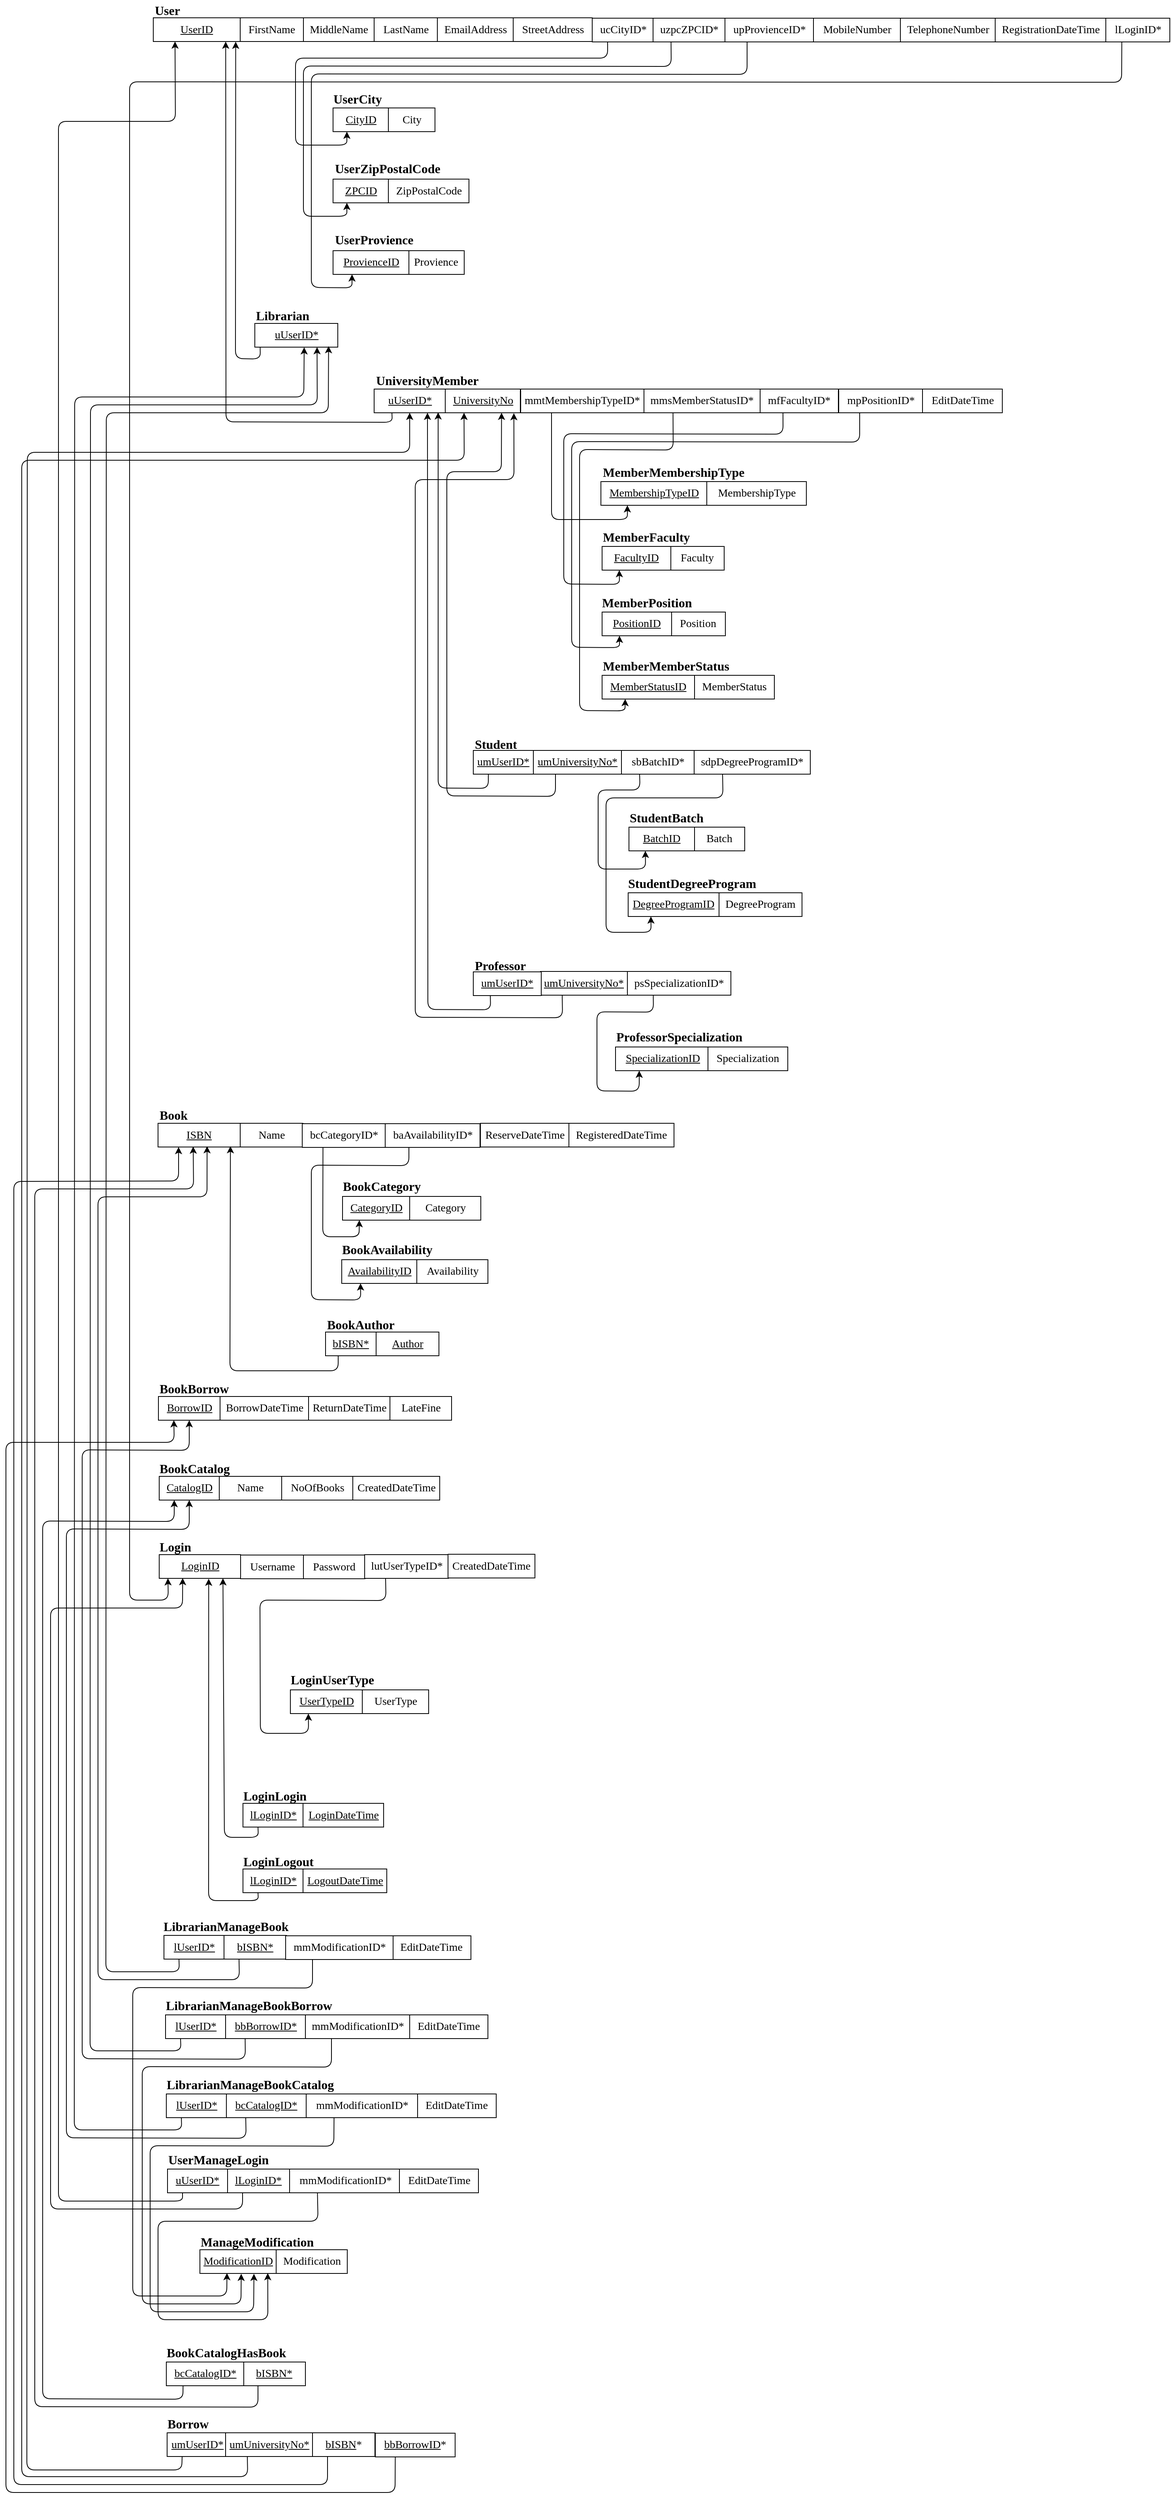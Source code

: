<mxfile version="12.2.2" type="device" pages="1"><diagram id="SJPYlTRgL_fRr1sSaaFf" name="Page-1"><mxGraphModel dx="-192" dy="808" grid="1" gridSize="10" guides="1" tooltips="1" connect="1" arrows="1" fold="1" page="1" pageScale="1" pageWidth="1600" pageHeight="3200" math="0" shadow="0"><root><mxCell id="0"/><mxCell id="1" parent="0"/><mxCell id="oCSr1ZaQNHkoXHLplKRv-1" value="City" style="rounded=0;whiteSpace=wrap;html=1;fontSize=14;fontFamily=Times New Roman;" parent="1" vertex="1"><mxGeometry x="2146.5" y="158.5" width="59" height="30" as="geometry"/></mxCell><mxCell id="oCSr1ZaQNHkoXHLplKRv-2" value="&lt;font face=&quot;Times New Roman&quot;&gt;User&lt;/font&gt;" style="text;html=1;resizable=0;points=[];autosize=1;align=left;verticalAlign=top;spacingTop=-4;fontSize=16;fontStyle=1" parent="1" vertex="1"><mxGeometry x="1849" y="22.5" width="50" height="20" as="geometry"/></mxCell><mxCell id="oCSr1ZaQNHkoXHLplKRv-3" value="FirstName" style="rounded=0;whiteSpace=wrap;html=1;fontSize=14;fontFamily=Times New Roman;" parent="1" vertex="1"><mxGeometry x="1959" y="44.5" width="80" height="30" as="geometry"/></mxCell><mxCell id="oCSr1ZaQNHkoXHLplKRv-4" value="MiddleName" style="rounded=0;whiteSpace=wrap;html=1;fontSize=14;fontFamily=Times New Roman;" parent="1" vertex="1"><mxGeometry x="2039" y="44.5" width="90" height="30" as="geometry"/></mxCell><mxCell id="oCSr1ZaQNHkoXHLplKRv-5" value="LastName" style="rounded=0;whiteSpace=wrap;html=1;fontSize=14;fontFamily=Times New Roman;" parent="1" vertex="1"><mxGeometry x="2128.5" y="44.5" width="80" height="30" as="geometry"/></mxCell><mxCell id="oCSr1ZaQNHkoXHLplKRv-6" value="EmailAddress" style="rounded=0;whiteSpace=wrap;html=1;fontSize=14;fontFamily=Times New Roman;" parent="1" vertex="1"><mxGeometry x="2208.5" y="44.5" width="96" height="30" as="geometry"/></mxCell><mxCell id="oCSr1ZaQNHkoXHLplKRv-7" value="MobileNumber" style="rounded=0;whiteSpace=wrap;html=1;fontSize=14;fontFamily=Times New Roman;" parent="1" vertex="1"><mxGeometry x="2684.5" y="45" width="110" height="30" as="geometry"/></mxCell><mxCell id="oCSr1ZaQNHkoXHLplKRv-8" value="UserID" style="rounded=0;whiteSpace=wrap;html=1;fontSize=14;fontFamily=Times New Roman;fontStyle=4" parent="1" vertex="1"><mxGeometry x="1849" y="44.5" width="110" height="30" as="geometry"/></mxCell><mxCell id="oCSr1ZaQNHkoXHLplKRv-9" value="TelephoneNumber" style="rounded=0;whiteSpace=wrap;html=1;fontSize=14;fontFamily=Times New Roman;" parent="1" vertex="1"><mxGeometry x="2794.5" y="45" width="120" height="30" as="geometry"/></mxCell><mxCell id="oCSr1ZaQNHkoXHLplKRv-10" value="StreetAddress" style="rounded=0;whiteSpace=wrap;html=1;fontSize=14;fontFamily=Times New Roman;" parent="1" vertex="1"><mxGeometry x="2304.5" y="44.5" width="100" height="30" as="geometry"/></mxCell><mxCell id="oCSr1ZaQNHkoXHLplKRv-11" value="ucCityID*" style="rounded=0;whiteSpace=wrap;html=1;fontSize=14;fontFamily=Times New Roman;" parent="1" vertex="1"><mxGeometry x="2404.5" y="45" width="78" height="30" as="geometry"/></mxCell><mxCell id="oCSr1ZaQNHkoXHLplKRv-12" value="upProvienceID*" style="rounded=0;whiteSpace=wrap;html=1;fontSize=14;fontFamily=Times New Roman;" parent="1" vertex="1"><mxGeometry x="2572.5" y="45" width="112" height="30" as="geometry"/></mxCell><mxCell id="oCSr1ZaQNHkoXHLplKRv-13" value="uzpcZPCID*" style="rounded=0;whiteSpace=wrap;html=1;fontSize=14;fontFamily=Times New Roman;" parent="1" vertex="1"><mxGeometry x="2481.5" y="45" width="91" height="30" as="geometry"/></mxCell><mxCell id="oCSr1ZaQNHkoXHLplKRv-14" value="RegistrationDateTime" style="rounded=0;whiteSpace=wrap;html=1;fontSize=14;fontFamily=Times New Roman;" parent="1" vertex="1"><mxGeometry x="2914.5" y="45" width="140" height="30" as="geometry"/></mxCell><mxCell id="oCSr1ZaQNHkoXHLplKRv-15" value="lLoginID*" style="rounded=0;whiteSpace=wrap;html=1;fontSize=14;fontFamily=Times New Roman;" parent="1" vertex="1"><mxGeometry x="3054.5" y="45" width="81" height="30" as="geometry"/></mxCell><mxCell id="oCSr1ZaQNHkoXHLplKRv-16" value="&lt;font face=&quot;Times New Roman&quot;&gt;UserCity&lt;/font&gt;" style="text;html=1;resizable=0;points=[];autosize=1;align=left;verticalAlign=top;spacingTop=-4;fontSize=16;fontStyle=1" parent="1" vertex="1"><mxGeometry x="2075" y="134.5" width="70" height="20" as="geometry"/></mxCell><mxCell id="oCSr1ZaQNHkoXHLplKRv-17" value="CityID" style="rounded=0;whiteSpace=wrap;html=1;fontSize=14;fontFamily=Times New Roman;fontStyle=4" parent="1" vertex="1"><mxGeometry x="2076.5" y="158.5" width="70" height="30" as="geometry"/></mxCell><mxCell id="oCSr1ZaQNHkoXHLplKRv-18" value="Provience" style="rounded=0;whiteSpace=wrap;html=1;fontSize=14;fontFamily=Times New Roman;" parent="1" vertex="1"><mxGeometry x="2170.5" y="339" width="72" height="30" as="geometry"/></mxCell><mxCell id="oCSr1ZaQNHkoXHLplKRv-19" value="&lt;font face=&quot;Times New Roman&quot;&gt;UserProvience&lt;/font&gt;" style="text;html=1;resizable=0;points=[];autosize=1;align=left;verticalAlign=top;spacingTop=-4;fontSize=16;fontStyle=1" parent="1" vertex="1"><mxGeometry x="2076.5" y="312.5" width="110" height="20" as="geometry"/></mxCell><mxCell id="oCSr1ZaQNHkoXHLplKRv-20" value="ProvienceID" style="rounded=0;whiteSpace=wrap;html=1;fontSize=14;fontFamily=Times New Roman;fontStyle=4" parent="1" vertex="1"><mxGeometry x="2076.5" y="339" width="96" height="30" as="geometry"/></mxCell><mxCell id="oCSr1ZaQNHkoXHLplKRv-21" value="ZipPostalCode" style="rounded=0;whiteSpace=wrap;html=1;fontSize=14;fontFamily=Times New Roman;" parent="1" vertex="1"><mxGeometry x="2146.5" y="248.5" width="102" height="30" as="geometry"/></mxCell><mxCell id="oCSr1ZaQNHkoXHLplKRv-22" value="&lt;font face=&quot;Times New Roman&quot;&gt;UserZipPostalCode&lt;/font&gt;" style="text;html=1;resizable=0;points=[];autosize=1;align=left;verticalAlign=top;spacingTop=-4;fontSize=16;fontStyle=1" parent="1" vertex="1"><mxGeometry x="2076.5" y="222.5" width="140" height="20" as="geometry"/></mxCell><mxCell id="oCSr1ZaQNHkoXHLplKRv-23" value="ZPCID" style="rounded=0;whiteSpace=wrap;html=1;fontSize=14;fontFamily=Times New Roman;fontStyle=4" parent="1" vertex="1"><mxGeometry x="2076.5" y="248.5" width="70" height="30" as="geometry"/></mxCell><mxCell id="oCSr1ZaQNHkoXHLplKRv-24" value="" style="endArrow=classic;html=1;entryX=0.25;entryY=1;entryDx=0;entryDy=0;exitX=0.25;exitY=1;exitDx=0;exitDy=0;" parent="1" source="oCSr1ZaQNHkoXHLplKRv-11" target="oCSr1ZaQNHkoXHLplKRv-17" edge="1"><mxGeometry width="50" height="50" relative="1" as="geometry"><mxPoint x="2259" y="191.5" as="sourcePoint"/><mxPoint x="2309" y="141.5" as="targetPoint"/><Array as="points"><mxPoint x="2424" y="95.5"/><mxPoint x="2029" y="95.5"/><mxPoint x="2029" y="205.5"/><mxPoint x="2094" y="205.5"/></Array></mxGeometry></mxCell><mxCell id="oCSr1ZaQNHkoXHLplKRv-25" value="" style="endArrow=classic;html=1;entryX=0.25;entryY=1;entryDx=0;entryDy=0;exitX=0.25;exitY=1;exitDx=0;exitDy=0;" parent="1" source="oCSr1ZaQNHkoXHLplKRv-13" target="oCSr1ZaQNHkoXHLplKRv-23" edge="1"><mxGeometry width="50" height="50" relative="1" as="geometry"><mxPoint x="1889" y="221.5" as="sourcePoint"/><mxPoint x="1939" y="171.5" as="targetPoint"/><Array as="points"><mxPoint x="2504.5" y="106"/><mxPoint x="2039" y="105.5"/><mxPoint x="2039" y="295.5"/><mxPoint x="2094" y="295.5"/></Array></mxGeometry></mxCell><mxCell id="oCSr1ZaQNHkoXHLplKRv-26" value="" style="endArrow=classic;html=1;entryX=0.25;entryY=1;entryDx=0;entryDy=0;exitX=0.25;exitY=1;exitDx=0;exitDy=0;" parent="1" source="oCSr1ZaQNHkoXHLplKRv-12" target="oCSr1ZaQNHkoXHLplKRv-20" edge="1"><mxGeometry width="50" height="50" relative="1" as="geometry"><mxPoint x="1819" y="291.5" as="sourcePoint"/><mxPoint x="1869" y="241.5" as="targetPoint"/><Array as="points"><mxPoint x="2600.5" y="116"/><mxPoint x="2049" y="115.5"/><mxPoint x="2049" y="385.5"/><mxPoint x="2100.5" y="386"/></Array></mxGeometry></mxCell><mxCell id="oCSr1ZaQNHkoXHLplKRv-27" value="&lt;font face=&quot;Times New Roman&quot;&gt;UniversityMember&lt;/font&gt;" style="text;html=1;resizable=0;points=[];autosize=1;align=left;verticalAlign=top;spacingTop=-4;fontSize=16;fontStyle=1" parent="1" vertex="1"><mxGeometry x="2128.5" y="491" width="140" height="20" as="geometry"/></mxCell><mxCell id="oCSr1ZaQNHkoXHLplKRv-28" value="UniversityNo" style="rounded=0;whiteSpace=wrap;html=1;fontSize=14;fontFamily=Times New Roman;fontStyle=4" parent="1" vertex="1"><mxGeometry x="2218.5" y="514" width="95" height="30" as="geometry"/></mxCell><mxCell id="oCSr1ZaQNHkoXHLplKRv-29" value="mfFacultyID*" style="rounded=0;whiteSpace=wrap;html=1;fontSize=14;fontFamily=Times New Roman;" parent="1" vertex="1"><mxGeometry x="2617" y="514" width="99" height="30" as="geometry"/></mxCell><mxCell id="oCSr1ZaQNHkoXHLplKRv-30" value="mmtMembershipTypeID*" style="rounded=0;whiteSpace=wrap;html=1;fontSize=14;fontFamily=Times New Roman;" parent="1" vertex="1"><mxGeometry x="2314" y="514" width="156" height="30" as="geometry"/></mxCell><mxCell id="oCSr1ZaQNHkoXHLplKRv-31" value="mpPositionID*" style="rounded=0;whiteSpace=wrap;html=1;fontSize=14;fontFamily=Times New Roman;" parent="1" vertex="1"><mxGeometry x="2716.5" y="514" width="106" height="30" as="geometry"/></mxCell><mxCell id="oCSr1ZaQNHkoXHLplKRv-32" value="mmsMemberStatusID*" style="rounded=0;whiteSpace=wrap;html=1;fontSize=14;fontFamily=Times New Roman;" parent="1" vertex="1"><mxGeometry x="2470" y="514" width="147" height="30" as="geometry"/></mxCell><mxCell id="oCSr1ZaQNHkoXHLplKRv-33" value="EditDateTime" style="rounded=0;whiteSpace=wrap;html=1;fontSize=14;fontFamily=Times New Roman;" parent="1" vertex="1"><mxGeometry x="2822.5" y="514" width="101" height="30" as="geometry"/></mxCell><mxCell id="oCSr1ZaQNHkoXHLplKRv-34" value="uUserID*" style="rounded=0;whiteSpace=wrap;html=1;fontSize=14;fontFamily=Times New Roman;fontStyle=4" parent="1" vertex="1"><mxGeometry x="2128.5" y="514" width="90" height="30" as="geometry"/></mxCell><mxCell id="oCSr1ZaQNHkoXHLplKRv-35" value="Faculty" style="rounded=0;whiteSpace=wrap;html=1;fontSize=14;fontFamily=Times New Roman;" parent="1" vertex="1"><mxGeometry x="2502.5" y="713" width="69" height="30" as="geometry"/></mxCell><mxCell id="oCSr1ZaQNHkoXHLplKRv-36" value="Position" style="rounded=0;whiteSpace=wrap;html=1;fontSize=14;fontFamily=Times New Roman;" parent="1" vertex="1"><mxGeometry x="2504" y="796" width="69" height="30" as="geometry"/></mxCell><mxCell id="oCSr1ZaQNHkoXHLplKRv-37" value="MemberStatus" style="rounded=0;whiteSpace=wrap;html=1;fontSize=14;fontFamily=Times New Roman;" parent="1" vertex="1"><mxGeometry x="2534" y="876" width="101" height="30" as="geometry"/></mxCell><mxCell id="oCSr1ZaQNHkoXHLplKRv-38" value="&lt;font face=&quot;Times New Roman&quot;&gt;MemberMembershipType&lt;/font&gt;" style="text;html=1;resizable=0;points=[];autosize=1;align=left;verticalAlign=top;spacingTop=-4;fontSize=16;fontStyle=1" parent="1" vertex="1"><mxGeometry x="2415.5" y="606.5" width="180" height="20" as="geometry"/></mxCell><mxCell id="oCSr1ZaQNHkoXHLplKRv-39" value="MembershipTypeID" style="rounded=0;whiteSpace=wrap;html=1;fontSize=14;fontFamily=Times New Roman;fontStyle=4" parent="1" vertex="1"><mxGeometry x="2415.5" y="631" width="134" height="30" as="geometry"/></mxCell><mxCell id="oCSr1ZaQNHkoXHLplKRv-40" value="MembershipType" style="rounded=0;whiteSpace=wrap;html=1;fontSize=14;fontFamily=Times New Roman;" parent="1" vertex="1"><mxGeometry x="2549.5" y="631" width="126" height="30" as="geometry"/></mxCell><mxCell id="oCSr1ZaQNHkoXHLplKRv-41" value="&lt;font face=&quot;Times New Roman&quot;&gt;MemberFaculty&lt;/font&gt;" style="text;html=1;resizable=0;points=[];autosize=1;align=left;verticalAlign=top;spacingTop=-4;fontSize=16;fontStyle=1" parent="1" vertex="1"><mxGeometry x="2415.5" y="688.5" width="120" height="20" as="geometry"/></mxCell><mxCell id="oCSr1ZaQNHkoXHLplKRv-42" value="FacultyID" style="rounded=0;whiteSpace=wrap;html=1;fontSize=14;fontFamily=Times New Roman;fontStyle=4" parent="1" vertex="1"><mxGeometry x="2417" y="713" width="87" height="30" as="geometry"/></mxCell><mxCell id="oCSr1ZaQNHkoXHLplKRv-43" value="&lt;font face=&quot;Times New Roman&quot;&gt;MemberPosition&lt;/font&gt;" style="text;html=1;resizable=0;points=[];autosize=1;align=left;verticalAlign=top;spacingTop=-4;fontSize=16;fontStyle=1" parent="1" vertex="1"><mxGeometry x="2415" y="771.5" width="120" height="20" as="geometry"/></mxCell><mxCell id="oCSr1ZaQNHkoXHLplKRv-44" value="PositionID" style="rounded=0;whiteSpace=wrap;html=1;fontSize=14;fontFamily=Times New Roman;fontStyle=4" parent="1" vertex="1"><mxGeometry x="2417" y="796" width="88" height="30" as="geometry"/></mxCell><mxCell id="oCSr1ZaQNHkoXHLplKRv-45" value="&lt;font face=&quot;Times New Roman&quot;&gt;MemberMemberStatus&lt;/font&gt;" style="text;html=1;resizable=0;points=[];autosize=1;align=left;verticalAlign=top;spacingTop=-4;fontSize=16;fontStyle=1" parent="1" vertex="1"><mxGeometry x="2415.5" y="851.5" width="160" height="20" as="geometry"/></mxCell><mxCell id="oCSr1ZaQNHkoXHLplKRv-46" value="MemberStatusID" style="rounded=0;whiteSpace=wrap;html=1;fontSize=14;fontFamily=Times New Roman;fontStyle=4" parent="1" vertex="1"><mxGeometry x="2417" y="876" width="117" height="30" as="geometry"/></mxCell><mxCell id="oCSr1ZaQNHkoXHLplKRv-47" value="" style="endArrow=classic;html=1;entryX=0.25;entryY=1;entryDx=0;entryDy=0;exitX=0.25;exitY=1;exitDx=0;exitDy=0;" parent="1" source="oCSr1ZaQNHkoXHLplKRv-30" target="oCSr1ZaQNHkoXHLplKRv-39" edge="1"><mxGeometry width="50" height="50" relative="1" as="geometry"><mxPoint x="2138.5" y="660" as="sourcePoint"/><mxPoint x="2188.5" y="610" as="targetPoint"/><Array as="points"><mxPoint x="2353" y="679"/><mxPoint x="2449" y="679"/></Array></mxGeometry></mxCell><mxCell id="oCSr1ZaQNHkoXHLplKRv-48" value="" style="endArrow=classic;html=1;entryX=0.25;entryY=1;entryDx=0;entryDy=0;exitX=0.292;exitY=0.991;exitDx=0;exitDy=0;exitPerimeter=0;" parent="1" source="oCSr1ZaQNHkoXHLplKRv-29" target="oCSr1ZaQNHkoXHLplKRv-42" edge="1"><mxGeometry width="50" height="50" relative="1" as="geometry"><mxPoint x="2058.5" y="680" as="sourcePoint"/><mxPoint x="2108.5" y="630" as="targetPoint"/><Array as="points"><mxPoint x="2646" y="571"/><mxPoint x="2368.5" y="570.5"/><mxPoint x="2368.5" y="760.5"/><mxPoint x="2439" y="761"/></Array></mxGeometry></mxCell><mxCell id="oCSr1ZaQNHkoXHLplKRv-49" value="" style="endArrow=classic;html=1;entryX=0.25;entryY=1;entryDx=0;entryDy=0;exitX=0.25;exitY=1;exitDx=0;exitDy=0;" parent="1" source="oCSr1ZaQNHkoXHLplKRv-32" target="oCSr1ZaQNHkoXHLplKRv-46" edge="1"><mxGeometry width="50" height="50" relative="1" as="geometry"><mxPoint x="2068.5" y="890" as="sourcePoint"/><mxPoint x="2118.5" y="840" as="targetPoint"/><Array as="points"><mxPoint x="2507" y="591"/><mxPoint x="2388.5" y="590.5"/><mxPoint x="2388.5" y="920.5"/><mxPoint x="2446" y="921"/></Array></mxGeometry></mxCell><mxCell id="oCSr1ZaQNHkoXHLplKRv-50" value="" style="endArrow=classic;html=1;entryX=0.25;entryY=1;entryDx=0;entryDy=0;exitX=0.25;exitY=1;exitDx=0;exitDy=0;" parent="1" source="oCSr1ZaQNHkoXHLplKRv-31" target="oCSr1ZaQNHkoXHLplKRv-44" edge="1"><mxGeometry width="50" height="50" relative="1" as="geometry"><mxPoint x="2128.5" y="850" as="sourcePoint"/><mxPoint x="2178.5" y="800" as="targetPoint"/><Array as="points"><mxPoint x="2743" y="581"/><mxPoint x="2378.5" y="580.5"/><mxPoint x="2378.5" y="840.5"/><mxPoint x="2439" y="841"/></Array></mxGeometry></mxCell><mxCell id="oCSr1ZaQNHkoXHLplKRv-51" value="&lt;font face=&quot;Times New Roman&quot;&gt;Student&lt;/font&gt;" style="text;html=1;resizable=0;points=[];autosize=1;align=left;verticalAlign=top;spacingTop=-4;fontSize=16;fontStyle=1" parent="1" vertex="1"><mxGeometry x="2254" y="950.5" width="60" height="20" as="geometry"/></mxCell><mxCell id="oCSr1ZaQNHkoXHLplKRv-52" value="umUniversityNo*" style="rounded=0;whiteSpace=wrap;html=1;fontSize=14;fontFamily=Times New Roman;fontStyle=4" parent="1" vertex="1"><mxGeometry x="2330" y="971" width="112" height="30" as="geometry"/></mxCell><mxCell id="oCSr1ZaQNHkoXHLplKRv-53" value="sdpDegreeProgramID*" style="rounded=0;whiteSpace=wrap;html=1;fontSize=14;fontFamily=Times New Roman;" parent="1" vertex="1"><mxGeometry x="2532.5" y="971" width="148" height="30" as="geometry"/></mxCell><mxCell id="oCSr1ZaQNHkoXHLplKRv-54" value="sbBatchID*" style="rounded=0;whiteSpace=wrap;html=1;fontSize=14;fontFamily=Times New Roman;" parent="1" vertex="1"><mxGeometry x="2441.5" y="971" width="92" height="30" as="geometry"/></mxCell><mxCell id="oCSr1ZaQNHkoXHLplKRv-55" value="umUserID*" style="rounded=0;whiteSpace=wrap;html=1;fontSize=14;fontFamily=Times New Roman;fontStyle=4" parent="1" vertex="1"><mxGeometry x="2254" y="971" width="76" height="30" as="geometry"/></mxCell><mxCell id="oCSr1ZaQNHkoXHLplKRv-56" value="&lt;font face=&quot;Times New Roman&quot;&gt;Professor&lt;/font&gt;" style="text;html=1;resizable=0;points=[];autosize=1;align=left;verticalAlign=top;spacingTop=-4;fontSize=16;fontStyle=1" parent="1" vertex="1"><mxGeometry x="2254" y="1230.5" width="80" height="20" as="geometry"/></mxCell><mxCell id="oCSr1ZaQNHkoXHLplKRv-57" value="umUniversityNo*" style="rounded=0;whiteSpace=wrap;html=1;fontSize=14;fontFamily=Times New Roman;fontStyle=4" parent="1" vertex="1"><mxGeometry x="2339" y="1250.5" width="110" height="30" as="geometry"/></mxCell><mxCell id="oCSr1ZaQNHkoXHLplKRv-58" value="psSpecializationID*" style="rounded=0;whiteSpace=wrap;html=1;fontSize=14;fontFamily=Times New Roman;" parent="1" vertex="1"><mxGeometry x="2449" y="1250.5" width="131" height="30" as="geometry"/></mxCell><mxCell id="oCSr1ZaQNHkoXHLplKRv-59" value="umUserID*" style="rounded=0;whiteSpace=wrap;html=1;fontSize=14;fontFamily=Times New Roman;fontStyle=4" parent="1" vertex="1"><mxGeometry x="2254" y="1251" width="86" height="30" as="geometry"/></mxCell><mxCell id="oCSr1ZaQNHkoXHLplKRv-60" value="Batch" style="rounded=0;whiteSpace=wrap;html=1;fontSize=14;fontFamily=Times New Roman;" parent="1" vertex="1"><mxGeometry x="2532.5" y="1068" width="65" height="30" as="geometry"/></mxCell><mxCell id="oCSr1ZaQNHkoXHLplKRv-61" value="&lt;font face=&quot;Times New Roman&quot;&gt;StudentBatch&lt;/font&gt;" style="text;html=1;resizable=0;points=[];autosize=1;align=left;verticalAlign=top;spacingTop=-4;fontSize=16;fontStyle=1" parent="1" vertex="1"><mxGeometry x="2449.5" y="1043.5" width="100" height="20" as="geometry"/></mxCell><mxCell id="oCSr1ZaQNHkoXHLplKRv-62" value="BatchID" style="rounded=0;whiteSpace=wrap;html=1;fontSize=14;fontFamily=Times New Roman;fontStyle=4" parent="1" vertex="1"><mxGeometry x="2451" y="1068" width="83" height="30" as="geometry"/></mxCell><mxCell id="oCSr1ZaQNHkoXHLplKRv-63" value="DegreeProgram" style="rounded=0;whiteSpace=wrap;html=1;fontSize=14;fontFamily=Times New Roman;" parent="1" vertex="1"><mxGeometry x="2565" y="1151" width="105" height="30" as="geometry"/></mxCell><mxCell id="oCSr1ZaQNHkoXHLplKRv-64" value="&lt;font face=&quot;Times New Roman&quot;&gt;StudentDegreeProgram&lt;/font&gt;" style="text;html=1;resizable=0;points=[];autosize=1;align=left;verticalAlign=top;spacingTop=-4;fontSize=16;fontStyle=1" parent="1" vertex="1"><mxGeometry x="2448" y="1126.5" width="170" height="20" as="geometry"/></mxCell><mxCell id="oCSr1ZaQNHkoXHLplKRv-65" value="DegreeProgramID" style="rounded=0;whiteSpace=wrap;html=1;fontSize=14;fontFamily=Times New Roman;fontStyle=4" parent="1" vertex="1"><mxGeometry x="2450" y="1151" width="115" height="30" as="geometry"/></mxCell><mxCell id="oCSr1ZaQNHkoXHLplKRv-66" value="" style="endArrow=classic;html=1;entryX=0.25;entryY=1;entryDx=0;entryDy=0;exitX=0.25;exitY=1;exitDx=0;exitDy=0;" parent="1" source="oCSr1ZaQNHkoXHLplKRv-54" target="oCSr1ZaQNHkoXHLplKRv-62" edge="1"><mxGeometry width="50" height="50" relative="1" as="geometry"><mxPoint x="2078.5" y="1061" as="sourcePoint"/><mxPoint x="2128.5" y="1011" as="targetPoint"/><Array as="points"><mxPoint x="2465" y="1021"/><mxPoint x="2412" y="1021"/><mxPoint x="2412" y="1121"/><mxPoint x="2472" y="1121"/></Array></mxGeometry></mxCell><mxCell id="oCSr1ZaQNHkoXHLplKRv-67" value="" style="endArrow=classic;html=1;entryX=0.25;entryY=1;entryDx=0;entryDy=0;exitX=0.25;exitY=1;exitDx=0;exitDy=0;" parent="1" source="oCSr1ZaQNHkoXHLplKRv-53" target="oCSr1ZaQNHkoXHLplKRv-65" edge="1"><mxGeometry width="50" height="50" relative="1" as="geometry"><mxPoint x="2128.5" y="1191" as="sourcePoint"/><mxPoint x="2178.5" y="1141" as="targetPoint"/><Array as="points"><mxPoint x="2570" y="1031"/><mxPoint x="2422" y="1031"/><mxPoint x="2422" y="1201"/><mxPoint x="2479" y="1201"/></Array></mxGeometry></mxCell><mxCell id="oCSr1ZaQNHkoXHLplKRv-68" value="&lt;font face=&quot;Times New Roman&quot;&gt;ProfessorSpecialization&lt;/font&gt;" style="text;html=1;resizable=0;points=[];autosize=1;align=left;verticalAlign=top;spacingTop=-4;fontSize=16;fontStyle=1" parent="1" vertex="1"><mxGeometry x="2432.5" y="1320.5" width="170" height="20" as="geometry"/></mxCell><mxCell id="oCSr1ZaQNHkoXHLplKRv-69" value="SpecializationID" style="rounded=0;whiteSpace=wrap;html=1;fontSize=14;fontFamily=Times New Roman;fontStyle=4" parent="1" vertex="1"><mxGeometry x="2434" y="1346" width="120" height="30" as="geometry"/></mxCell><mxCell id="oCSr1ZaQNHkoXHLplKRv-70" value="Specialization" style="rounded=0;whiteSpace=wrap;html=1;fontSize=14;fontFamily=Times New Roman;" parent="1" vertex="1"><mxGeometry x="2551" y="1346" width="101" height="30" as="geometry"/></mxCell><mxCell id="oCSr1ZaQNHkoXHLplKRv-71" value="" style="endArrow=classic;html=1;entryX=0.25;entryY=1;entryDx=0;entryDy=0;exitX=0.25;exitY=1;exitDx=0;exitDy=0;" parent="1" source="oCSr1ZaQNHkoXHLplKRv-58" target="oCSr1ZaQNHkoXHLplKRv-69" edge="1"><mxGeometry width="50" height="50" relative="1" as="geometry"><mxPoint x="2118.5" y="1441" as="sourcePoint"/><mxPoint x="2168.5" y="1391" as="targetPoint"/><Array as="points"><mxPoint x="2482" y="1302"/><mxPoint x="2410.5" y="1301.5"/><mxPoint x="2410.5" y="1401.5"/><mxPoint x="2464" y="1402"/></Array></mxGeometry></mxCell><mxCell id="oCSr1ZaQNHkoXHLplKRv-79" value="UserType" style="rounded=0;whiteSpace=wrap;html=1;fontSize=14;fontFamily=Times New Roman;" parent="1" vertex="1"><mxGeometry x="2113.5" y="2159" width="84" height="30" as="geometry"/></mxCell><mxCell id="oCSr1ZaQNHkoXHLplKRv-80" value="&lt;font face=&quot;Times New Roman&quot;&gt;LoginUserType&lt;/font&gt;" style="text;html=1;resizable=0;points=[];autosize=1;align=left;verticalAlign=top;spacingTop=-4;fontSize=16;fontStyle=1" parent="1" vertex="1"><mxGeometry x="2020.5" y="2134" width="120" height="20" as="geometry"/></mxCell><mxCell id="oCSr1ZaQNHkoXHLplKRv-81" value="UserTypeID" style="rounded=0;whiteSpace=wrap;html=1;fontSize=14;fontFamily=Times New Roman;fontStyle=4" parent="1" vertex="1"><mxGeometry x="2022.5" y="2159" width="91" height="30" as="geometry"/></mxCell><mxCell id="oCSr1ZaQNHkoXHLplKRv-82" value="" style="endArrow=classic;html=1;entryX=0.25;entryY=1;entryDx=0;entryDy=0;exitX=0.25;exitY=1;exitDx=0;exitDy=0;" parent="1" source="oCSr1ZaQNHkoXHLplKRv-132" target="oCSr1ZaQNHkoXHLplKRv-81" edge="1"><mxGeometry width="50" height="50" relative="1" as="geometry"><mxPoint x="2105.75" y="2201" as="sourcePoint"/><mxPoint x="1779" y="2239" as="targetPoint"/><Array as="points"><mxPoint x="2143.5" y="2046"/><mxPoint x="1984" y="2045.5"/><mxPoint x="1984.5" y="2214"/><mxPoint x="2045.5" y="2214"/></Array></mxGeometry></mxCell><mxCell id="oCSr1ZaQNHkoXHLplKRv-83" value="&lt;font face=&quot;Times New Roman&quot;&gt;LibrarianManageBook&lt;/font&gt;" style="text;html=1;resizable=0;points=[];autosize=1;align=left;verticalAlign=top;spacingTop=-4;fontSize=16;fontStyle=1" parent="1" vertex="1"><mxGeometry x="1860" y="2445.5" width="160" height="20" as="geometry"/></mxCell><mxCell id="oCSr1ZaQNHkoXHLplKRv-84" value="&lt;u&gt;bISBN*&lt;/u&gt;" style="rounded=0;whiteSpace=wrap;html=1;fontSize=14;fontFamily=Times New Roman;" parent="1" vertex="1"><mxGeometry x="1937.5" y="2469.5" width="80" height="30" as="geometry"/></mxCell><mxCell id="oCSr1ZaQNHkoXHLplKRv-85" value="lUserID*" style="rounded=0;whiteSpace=wrap;html=1;fontSize=14;fontFamily=Times New Roman;fontStyle=4" parent="1" vertex="1"><mxGeometry x="1862.5" y="2469.5" width="76" height="30" as="geometry"/></mxCell><mxCell id="oCSr1ZaQNHkoXHLplKRv-86" value="EditDateTime" style="rounded=0;whiteSpace=wrap;html=1;fontSize=14;fontFamily=Times New Roman;" parent="1" vertex="1"><mxGeometry x="2151" y="2470" width="100" height="30" as="geometry"/></mxCell><mxCell id="oCSr1ZaQNHkoXHLplKRv-87" value="&lt;font face=&quot;Times New Roman&quot;&gt;LibrarianManageBookBorrow&lt;/font&gt;" style="text;html=1;resizable=0;points=[];autosize=1;align=left;verticalAlign=top;spacingTop=-4;fontSize=16;fontStyle=1" parent="1" vertex="1"><mxGeometry x="1863" y="2546" width="210" height="20" as="geometry"/></mxCell><mxCell id="oCSr1ZaQNHkoXHLplKRv-88" value="&lt;u&gt;bbBorrowID*&lt;/u&gt;" style="rounded=0;whiteSpace=wrap;html=1;fontSize=14;fontFamily=Times New Roman;" parent="1" vertex="1"><mxGeometry x="1939.5" y="2570" width="103" height="30" as="geometry"/></mxCell><mxCell id="oCSr1ZaQNHkoXHLplKRv-89" value="lUserID*" style="rounded=0;whiteSpace=wrap;html=1;fontSize=14;fontFamily=Times New Roman;fontStyle=4" parent="1" vertex="1"><mxGeometry x="1864.5" y="2570" width="76" height="30" as="geometry"/></mxCell><mxCell id="oCSr1ZaQNHkoXHLplKRv-90" value="EditDateTime" style="rounded=0;whiteSpace=wrap;html=1;fontSize=14;fontFamily=Times New Roman;" parent="1" vertex="1"><mxGeometry x="2172.5" y="2570" width="100" height="30" as="geometry"/></mxCell><mxCell id="oCSr1ZaQNHkoXHLplKRv-91" value="&lt;font face=&quot;Times New Roman&quot;&gt;LibrarianManageBookCatalog&lt;/font&gt;" style="text;html=1;resizable=0;points=[];autosize=1;align=left;verticalAlign=top;spacingTop=-4;fontSize=16;fontStyle=1" parent="1" vertex="1"><mxGeometry x="1864" y="2646" width="210" height="20" as="geometry"/></mxCell><mxCell id="oCSr1ZaQNHkoXHLplKRv-92" value="&lt;u&gt;bcCatalogID*&lt;/u&gt;" style="rounded=0;whiteSpace=wrap;html=1;fontSize=14;fontFamily=Times New Roman;" parent="1" vertex="1"><mxGeometry x="1940.5" y="2670" width="102" height="30" as="geometry"/></mxCell><mxCell id="oCSr1ZaQNHkoXHLplKRv-93" value="lUserID*" style="rounded=0;whiteSpace=wrap;html=1;fontSize=14;fontFamily=Times New Roman;fontStyle=4" parent="1" vertex="1"><mxGeometry x="1865.5" y="2670" width="76" height="30" as="geometry"/></mxCell><mxCell id="oCSr1ZaQNHkoXHLplKRv-94" value="EditDateTime" style="rounded=0;whiteSpace=wrap;html=1;fontSize=14;fontFamily=Times New Roman;" parent="1" vertex="1"><mxGeometry x="2183" y="2670" width="100" height="30" as="geometry"/></mxCell><mxCell id="oCSr1ZaQNHkoXHLplKRv-95" value="&lt;font face=&quot;Times New Roman&quot;&gt;UserManageLogin&lt;/font&gt;" style="text;html=1;resizable=0;points=[];autosize=1;align=left;verticalAlign=top;spacingTop=-4;fontSize=16;fontStyle=1" parent="1" vertex="1"><mxGeometry x="1865.5" y="2741" width="140" height="20" as="geometry"/></mxCell><mxCell id="oCSr1ZaQNHkoXHLplKRv-96" value="&lt;u&gt;lLoginID*&lt;/u&gt;" style="rounded=0;whiteSpace=wrap;html=1;fontSize=14;fontFamily=Times New Roman;" parent="1" vertex="1"><mxGeometry x="1942" y="2765" width="80" height="30" as="geometry"/></mxCell><mxCell id="oCSr1ZaQNHkoXHLplKRv-97" value="uUserID*" style="rounded=0;whiteSpace=wrap;html=1;fontSize=14;fontFamily=Times New Roman;fontStyle=4" parent="1" vertex="1"><mxGeometry x="1867" y="2765" width="76" height="30" as="geometry"/></mxCell><mxCell id="oCSr1ZaQNHkoXHLplKRv-98" value="mmModificationID*" style="rounded=0;whiteSpace=wrap;html=1;fontSize=14;fontFamily=Times New Roman;" parent="1" vertex="1"><mxGeometry x="2021.5" y="2765" width="141" height="30" as="geometry"/></mxCell><mxCell id="oCSr1ZaQNHkoXHLplKRv-99" value="EditDateTime" style="rounded=0;whiteSpace=wrap;html=1;fontSize=14;fontFamily=Times New Roman;" parent="1" vertex="1"><mxGeometry x="2160.5" y="2765" width="100" height="30" as="geometry"/></mxCell><mxCell id="oCSr1ZaQNHkoXHLplKRv-100" value="&lt;font face=&quot;Times New Roman&quot;&gt;ManageModification&lt;/font&gt;" style="text;html=1;resizable=0;points=[];autosize=1;align=left;verticalAlign=top;spacingTop=-4;fontSize=16;fontStyle=1" parent="1" vertex="1"><mxGeometry x="1906.5" y="2845" width="150" height="20" as="geometry"/></mxCell><mxCell id="oCSr1ZaQNHkoXHLplKRv-101" value="ModificationID" style="rounded=0;whiteSpace=wrap;html=1;fontSize=14;fontFamily=Times New Roman;fontStyle=4" parent="1" vertex="1"><mxGeometry x="1908" y="2867" width="97" height="30" as="geometry"/></mxCell><mxCell id="oCSr1ZaQNHkoXHLplKRv-102" value="Modification" style="rounded=0;whiteSpace=wrap;html=1;fontSize=14;fontFamily=Times New Roman;" parent="1" vertex="1"><mxGeometry x="2004.5" y="2867" width="90" height="30" as="geometry"/></mxCell><mxCell id="oCSr1ZaQNHkoXHLplKRv-103" value="mmModificationID*" style="rounded=0;whiteSpace=wrap;html=1;fontSize=14;fontFamily=Times New Roman;" parent="1" vertex="1"><mxGeometry x="2042.5" y="2670" width="141" height="30" as="geometry"/></mxCell><mxCell id="oCSr1ZaQNHkoXHLplKRv-104" value="mmModificationID*" style="rounded=0;whiteSpace=wrap;html=1;fontSize=14;fontFamily=Times New Roman;" parent="1" vertex="1"><mxGeometry x="2041.5" y="2570" width="132" height="30" as="geometry"/></mxCell><mxCell id="oCSr1ZaQNHkoXHLplKRv-105" value="mmModificationID*" style="rounded=0;whiteSpace=wrap;html=1;fontSize=14;fontFamily=Times New Roman;" parent="1" vertex="1"><mxGeometry x="2016.5" y="2470" width="136" height="30" as="geometry"/></mxCell><mxCell id="oCSr1ZaQNHkoXHLplKRv-106" value="" style="endArrow=classic;html=1;exitX=0.25;exitY=1;exitDx=0;exitDy=0;entryX=0.885;entryY=0.987;entryDx=0;entryDy=0;entryPerimeter=0;" parent="1" source="oCSr1ZaQNHkoXHLplKRv-98" target="oCSr1ZaQNHkoXHLplKRv-101" edge="1"><mxGeometry width="50" height="50" relative="1" as="geometry"><mxPoint x="1755" y="2895" as="sourcePoint"/><mxPoint x="1992" y="2905" as="targetPoint"/><Array as="points"><mxPoint x="2057.5" y="2831"/><mxPoint x="1855" y="2831"/><mxPoint x="1855" y="2955.5"/><mxPoint x="1994" y="2955.5"/></Array></mxGeometry></mxCell><mxCell id="oCSr1ZaQNHkoXHLplKRv-107" value="" style="endArrow=classic;html=1;exitX=0.25;exitY=1;exitDx=0;exitDy=0;entryX=0.705;entryY=1.015;entryDx=0;entryDy=0;entryPerimeter=0;" parent="1" source="oCSr1ZaQNHkoXHLplKRv-103" target="oCSr1ZaQNHkoXHLplKRv-101" edge="1"><mxGeometry width="50" height="50" relative="1" as="geometry"><mxPoint x="1785" y="2915" as="sourcePoint"/><mxPoint x="1965" y="2898" as="targetPoint"/><Array as="points"><mxPoint x="2077.5" y="2736"/><mxPoint x="1845" y="2735.5"/><mxPoint x="1845" y="2945.5"/><mxPoint x="1976" y="2945.5"/></Array></mxGeometry></mxCell><mxCell id="oCSr1ZaQNHkoXHLplKRv-108" value="" style="endArrow=classic;html=1;entryX=0.539;entryY=1.015;entryDx=0;entryDy=0;exitX=0.25;exitY=1;exitDx=0;exitDy=0;entryPerimeter=0;" parent="1" source="oCSr1ZaQNHkoXHLplKRv-104" target="oCSr1ZaQNHkoXHLplKRv-101" edge="1"><mxGeometry width="50" height="50" relative="1" as="geometry"><mxPoint x="1795" y="2915" as="sourcePoint"/><mxPoint x="1845" y="2865" as="targetPoint"/><Array as="points"><mxPoint x="2074.5" y="2636"/><mxPoint x="1835" y="2635.5"/><mxPoint x="1835" y="2935.5"/><mxPoint x="1960" y="2935.5"/></Array></mxGeometry></mxCell><mxCell id="oCSr1ZaQNHkoXHLplKRv-109" value="" style="endArrow=classic;html=1;entryX=0.353;entryY=0.987;entryDx=0;entryDy=0;entryPerimeter=0;exitX=0.25;exitY=1;exitDx=0;exitDy=0;" parent="1" source="oCSr1ZaQNHkoXHLplKRv-105" target="oCSr1ZaQNHkoXHLplKRv-101" edge="1"><mxGeometry width="50" height="50" relative="1" as="geometry"><mxPoint x="2079.296" y="2519.5" as="sourcePoint"/><mxPoint x="1783" y="2859.5" as="targetPoint"/><Array as="points"><mxPoint x="2050.5" y="2536"/><mxPoint x="1823" y="2535.5"/><mxPoint x="1823" y="2925.5"/><mxPoint x="1942" y="2925.5"/></Array></mxGeometry></mxCell><mxCell id="oCSr1ZaQNHkoXHLplKRv-110" value="&lt;font face=&quot;Times New Roman&quot;&gt;Book&lt;/font&gt;" style="text;html=1;resizable=0;points=[];autosize=1;align=left;verticalAlign=top;spacingTop=-4;fontSize=16;fontStyle=1" parent="1" vertex="1"><mxGeometry x="1854.5" y="1420" width="50" height="20" as="geometry"/></mxCell><mxCell id="oCSr1ZaQNHkoXHLplKRv-111" value="Name" style="rounded=0;whiteSpace=wrap;html=1;fontSize=14;fontFamily=Times New Roman;" parent="1" vertex="1"><mxGeometry x="1958.5" y="1442.5" width="80" height="30" as="geometry"/></mxCell><mxCell id="oCSr1ZaQNHkoXHLplKRv-112" value="bcCategoryID*" style="rounded=0;whiteSpace=wrap;html=1;fontSize=14;fontFamily=Times New Roman;" parent="1" vertex="1"><mxGeometry x="2037.5" y="1443" width="105" height="30" as="geometry"/></mxCell><mxCell id="oCSr1ZaQNHkoXHLplKRv-113" value="baAvailabilityID*" style="rounded=0;whiteSpace=wrap;html=1;fontSize=14;fontFamily=Times New Roman;" parent="1" vertex="1"><mxGeometry x="2142.5" y="1443" width="120" height="30" as="geometry"/></mxCell><mxCell id="oCSr1ZaQNHkoXHLplKRv-114" value="ReserveDateTime" style="rounded=0;whiteSpace=wrap;html=1;fontSize=14;fontFamily=Times New Roman;" parent="1" vertex="1"><mxGeometry x="2263" y="1442.5" width="113" height="30" as="geometry"/></mxCell><mxCell id="oCSr1ZaQNHkoXHLplKRv-115" value="ISBN" style="rounded=0;whiteSpace=wrap;html=1;fontSize=14;fontFamily=Times New Roman;fontStyle=4" parent="1" vertex="1"><mxGeometry x="1855" y="1442.5" width="104" height="30" as="geometry"/></mxCell><mxCell id="oCSr1ZaQNHkoXHLplKRv-116" value="RegisteredDateTime" style="rounded=0;whiteSpace=wrap;html=1;fontSize=14;fontFamily=Times New Roman;" parent="1" vertex="1"><mxGeometry x="2375" y="1442.5" width="133" height="30" as="geometry"/></mxCell><mxCell id="oCSr1ZaQNHkoXHLplKRv-117" value="&lt;font face=&quot;Times New Roman&quot;&gt;BookCategory&lt;/font&gt;" style="text;html=1;resizable=0;points=[];autosize=1;align=left;verticalAlign=top;spacingTop=-4;fontSize=16;fontStyle=1" parent="1" vertex="1"><mxGeometry x="2086.5" y="1510" width="110" height="20" as="geometry"/></mxCell><mxCell id="oCSr1ZaQNHkoXHLplKRv-118" value="CategoryID" style="rounded=0;whiteSpace=wrap;html=1;fontSize=14;fontFamily=Times New Roman;fontStyle=4" parent="1" vertex="1"><mxGeometry x="2088.5" y="1535" width="85" height="30" as="geometry"/></mxCell><mxCell id="oCSr1ZaQNHkoXHLplKRv-119" value="Category" style="rounded=0;whiteSpace=wrap;html=1;fontSize=14;fontFamily=Times New Roman;" parent="1" vertex="1"><mxGeometry x="2173.5" y="1535" width="90" height="30" as="geometry"/></mxCell><mxCell id="oCSr1ZaQNHkoXHLplKRv-120" value="Availability" style="rounded=0;whiteSpace=wrap;html=1;fontSize=14;fontFamily=Times New Roman;" parent="1" vertex="1"><mxGeometry x="2182.5" y="1615" width="90" height="30" as="geometry"/></mxCell><mxCell id="oCSr1ZaQNHkoXHLplKRv-121" value="&lt;font face=&quot;Times New Roman&quot;&gt;BookAvailability&lt;/font&gt;" style="text;html=1;resizable=0;points=[];autosize=1;align=left;verticalAlign=top;spacingTop=-4;fontSize=16;fontStyle=1" parent="1" vertex="1"><mxGeometry x="2086" y="1590" width="130" height="20" as="geometry"/></mxCell><mxCell id="oCSr1ZaQNHkoXHLplKRv-122" value="AvailabilityID" style="rounded=0;whiteSpace=wrap;html=1;fontSize=14;fontFamily=Times New Roman;fontStyle=4" parent="1" vertex="1"><mxGeometry x="2087.5" y="1615" width="95" height="30" as="geometry"/></mxCell><mxCell id="oCSr1ZaQNHkoXHLplKRv-123" value="" style="endArrow=classic;html=1;entryX=0.25;entryY=1;entryDx=0;entryDy=0;exitX=0.25;exitY=1;exitDx=0;exitDy=0;" parent="1" source="oCSr1ZaQNHkoXHLplKRv-112" target="oCSr1ZaQNHkoXHLplKRv-118" edge="1"><mxGeometry width="50" height="50" relative="1" as="geometry"><mxPoint x="2102" y="1471" as="sourcePoint"/><mxPoint x="1915" y="1548.5" as="targetPoint"/><Array as="points"><mxPoint x="2063.5" y="1586"/><mxPoint x="2109.5" y="1586"/></Array></mxGeometry></mxCell><mxCell id="oCSr1ZaQNHkoXHLplKRv-124" value="" style="endArrow=classic;html=1;entryX=0.25;entryY=1;entryDx=0;entryDy=0;exitX=0.25;exitY=1;exitDx=0;exitDy=0;" parent="1" source="oCSr1ZaQNHkoXHLplKRv-113" target="oCSr1ZaQNHkoXHLplKRv-122" edge="1"><mxGeometry width="50" height="50" relative="1" as="geometry"><mxPoint x="1815" y="1660" as="sourcePoint"/><mxPoint x="1865" y="1610" as="targetPoint"/><Array as="points"><mxPoint x="2172.5" y="1496"/><mxPoint x="2049" y="1495.5"/><mxPoint x="2049" y="1665.5"/><mxPoint x="2111.5" y="1666"/></Array></mxGeometry></mxCell><mxCell id="oCSr1ZaQNHkoXHLplKRv-128" value="&lt;font face=&quot;Times New Roman&quot;&gt;Login&lt;/font&gt;" style="text;html=1;resizable=0;points=[];autosize=1;align=left;verticalAlign=top;spacingTop=-4;fontSize=16;fontStyle=1" parent="1" vertex="1"><mxGeometry x="1855" y="1965.5" width="50" height="20" as="geometry"/></mxCell><mxCell id="oCSr1ZaQNHkoXHLplKRv-129" value="Username" style="rounded=0;whiteSpace=wrap;html=1;fontSize=14;fontFamily=Times New Roman;" parent="1" vertex="1"><mxGeometry x="1959.5" y="1988.5" width="80" height="30" as="geometry"/></mxCell><mxCell id="oCSr1ZaQNHkoXHLplKRv-130" value="Password" style="rounded=0;whiteSpace=wrap;html=1;fontSize=14;fontFamily=Times New Roman;" parent="1" vertex="1"><mxGeometry x="2039" y="1988.5" width="78" height="30" as="geometry"/></mxCell><mxCell id="oCSr1ZaQNHkoXHLplKRv-131" value="LoginID" style="rounded=0;whiteSpace=wrap;html=1;fontSize=14;fontFamily=Times New Roman;fontStyle=4" parent="1" vertex="1"><mxGeometry x="1856.5" y="1988" width="103" height="30" as="geometry"/></mxCell><mxCell id="oCSr1ZaQNHkoXHLplKRv-132" value="lutUserTypeID*" style="rounded=0;whiteSpace=wrap;html=1;fontSize=14;fontFamily=Times New Roman;" parent="1" vertex="1"><mxGeometry x="2116.5" y="1988" width="106" height="30" as="geometry"/></mxCell><mxCell id="oCSr1ZaQNHkoXHLplKRv-141" value="&lt;font face=&quot;Times New Roman&quot;&gt;Librarian&lt;/font&gt;" style="text;html=1;resizable=0;points=[];autosize=1;align=left;verticalAlign=top;spacingTop=-4;fontSize=16;fontStyle=1" parent="1" vertex="1"><mxGeometry x="1977" y="408.5" width="70" height="20" as="geometry"/></mxCell><mxCell id="oCSr1ZaQNHkoXHLplKRv-142" value="uUserID*" style="rounded=0;whiteSpace=wrap;html=1;fontSize=14;fontFamily=Times New Roman;fontStyle=4" parent="1" vertex="1"><mxGeometry x="1977.5" y="431" width="105" height="30" as="geometry"/></mxCell><mxCell id="oCSr1ZaQNHkoXHLplKRv-145" value="&lt;font face=&quot;Times New Roman&quot;&gt;BookCatalogHasBook&lt;/font&gt;" style="text;html=1;resizable=0;points=[];autosize=1;align=left;verticalAlign=top;spacingTop=-4;fontSize=16;fontStyle=1" parent="1" vertex="1"><mxGeometry x="1863.5" y="2984.5" width="160" height="20" as="geometry"/></mxCell><mxCell id="oCSr1ZaQNHkoXHLplKRv-146" value="&lt;u&gt;bISBN*&lt;/u&gt;" style="rounded=0;whiteSpace=wrap;html=1;fontSize=14;fontFamily=Times New Roman;" parent="1" vertex="1"><mxGeometry x="1961.5" y="3009" width="80" height="30" as="geometry"/></mxCell><mxCell id="oCSr1ZaQNHkoXHLplKRv-147" value="bcCatalogID*" style="rounded=0;whiteSpace=wrap;html=1;fontSize=14;fontFamily=Times New Roman;fontStyle=4" parent="1" vertex="1"><mxGeometry x="1865.5" y="3009" width="98" height="30" as="geometry"/></mxCell><mxCell id="oCSr1ZaQNHkoXHLplKRv-148" value="&lt;font face=&quot;Times New Roman&quot;&gt;Borrow&lt;/font&gt;" style="text;html=1;resizable=0;points=[];autosize=1;align=left;verticalAlign=top;spacingTop=-4;fontSize=16;fontStyle=1" parent="1" vertex="1"><mxGeometry x="1865" y="3074.5" width="60" height="20" as="geometry"/></mxCell><mxCell id="oCSr1ZaQNHkoXHLplKRv-149" value="&lt;u&gt;bISBN&lt;/u&gt;*" style="rounded=0;whiteSpace=wrap;html=1;fontSize=14;fontFamily=Times New Roman;" parent="1" vertex="1"><mxGeometry x="2049.5" y="3098.5" width="80" height="30" as="geometry"/></mxCell><mxCell id="oCSr1ZaQNHkoXHLplKRv-150" value="umUserID*" style="rounded=0;whiteSpace=wrap;html=1;fontSize=14;fontFamily=Times New Roman;fontStyle=4" parent="1" vertex="1"><mxGeometry x="1866.5" y="3098.5" width="76" height="30" as="geometry"/></mxCell><mxCell id="oCSr1ZaQNHkoXHLplKRv-151" value="&lt;u&gt;bbBorrowID&lt;/u&gt;*" style="rounded=0;whiteSpace=wrap;html=1;fontSize=14;fontFamily=Times New Roman;" parent="1" vertex="1"><mxGeometry x="2130" y="3099" width="101" height="30" as="geometry"/></mxCell><mxCell id="oCSr1ZaQNHkoXHLplKRv-154" value="" style="endArrow=classic;html=1;exitX=0.25;exitY=1;exitDx=0;exitDy=0;entryX=0.107;entryY=0.996;entryDx=0;entryDy=0;entryPerimeter=0;" parent="1" source="oCSr1ZaQNHkoXHLplKRv-15" target="oCSr1ZaQNHkoXHLplKRv-131" edge="1"><mxGeometry width="50" height="50" relative="1" as="geometry"><mxPoint x="1659" y="155.5" as="sourcePoint"/><mxPoint x="1819" y="245.5" as="targetPoint"/><Array as="points"><mxPoint x="3074.5" y="126"/><mxPoint x="1819" y="125.5"/><mxPoint x="1819" y="2045.5"/><mxPoint x="1868" y="2045.5"/></Array></mxGeometry></mxCell><mxCell id="oCSr1ZaQNHkoXHLplKRv-156" value="" style="endArrow=classic;html=1;entryX=0.948;entryY=1.009;entryDx=0;entryDy=0;entryPerimeter=0;exitX=0.064;exitY=0.985;exitDx=0;exitDy=0;exitPerimeter=0;" parent="1" source="oCSr1ZaQNHkoXHLplKRv-142" target="oCSr1ZaQNHkoXHLplKRv-8" edge="1"><mxGeometry width="50" height="50" relative="1" as="geometry"><mxPoint x="1999" y="305.5" as="sourcePoint"/><mxPoint x="2049" y="255.5" as="targetPoint"/><Array as="points"><mxPoint x="1984.5" y="476"/><mxPoint x="1953" y="475.5"/></Array></mxGeometry></mxCell><mxCell id="oCSr1ZaQNHkoXHLplKRv-157" value="" style="endArrow=classic;html=1;entryX=0.833;entryY=1.005;entryDx=0;entryDy=0;exitX=0.25;exitY=1;exitDx=0;exitDy=0;entryPerimeter=0;" parent="1" source="oCSr1ZaQNHkoXHLplKRv-34" target="oCSr1ZaQNHkoXHLplKRv-8" edge="1"><mxGeometry width="50" height="50" relative="1" as="geometry"><mxPoint x="1799" y="365.5" as="sourcePoint"/><mxPoint x="1849" y="315.5" as="targetPoint"/><Array as="points"><mxPoint x="2151.5" y="556"/><mxPoint x="1941" y="555.5"/></Array></mxGeometry></mxCell><mxCell id="oCSr1ZaQNHkoXHLplKRv-158" value="" style="endArrow=classic;html=1;entryX=0.9;entryY=0.983;entryDx=0;entryDy=0;entryPerimeter=0;exitX=0.25;exitY=1;exitDx=0;exitDy=0;" parent="1" source="oCSr1ZaQNHkoXHLplKRv-55" target="oCSr1ZaQNHkoXHLplKRv-34" edge="1"><mxGeometry width="50" height="50" relative="1" as="geometry"><mxPoint x="2080.5" y="768.5" as="sourcePoint"/><mxPoint x="2130.5" y="718.5" as="targetPoint"/><Array as="points"><mxPoint x="2273" y="1019"/><mxPoint x="2209.5" y="1018.5"/></Array></mxGeometry></mxCell><mxCell id="oCSr1ZaQNHkoXHLplKRv-159" value="" style="endArrow=classic;html=1;entryX=0.75;entryY=1;entryDx=0;entryDy=0;exitX=0.25;exitY=1;exitDx=0;exitDy=0;" parent="1" source="oCSr1ZaQNHkoXHLplKRv-59" target="oCSr1ZaQNHkoXHLplKRv-34" edge="1"><mxGeometry width="50" height="50" relative="1" as="geometry"><mxPoint x="2120.5" y="768.5" as="sourcePoint"/><mxPoint x="2170.5" y="718.5" as="targetPoint"/><Array as="points"><mxPoint x="2276" y="1299"/><mxPoint x="2196.5" y="1298.5"/></Array></mxGeometry></mxCell><mxCell id="oCSr1ZaQNHkoXHLplKRv-160" value="" style="endArrow=classic;html=1;exitX=0.25;exitY=1;exitDx=0;exitDy=0;entryX=0.914;entryY=1.015;entryDx=0;entryDy=0;entryPerimeter=0;" parent="1" source="oCSr1ZaQNHkoXHLplKRv-57" target="oCSr1ZaQNHkoXHLplKRv-28" edge="1"><mxGeometry width="50" height="50" relative="1" as="geometry"><mxPoint x="2040.5" y="1218.5" as="sourcePoint"/><mxPoint x="2090.5" y="1168.5" as="targetPoint"/><Array as="points"><mxPoint x="2367" y="1309"/><mxPoint x="2180.5" y="1308.5"/><mxPoint x="2180.5" y="628.5"/><mxPoint x="2305.5" y="628.5"/></Array></mxGeometry></mxCell><mxCell id="oCSr1ZaQNHkoXHLplKRv-161" value="" style="endArrow=classic;html=1;entryX=0.75;entryY=1;entryDx=0;entryDy=0;exitX=0.25;exitY=1;exitDx=0;exitDy=0;" parent="1" source="oCSr1ZaQNHkoXHLplKRv-52" target="oCSr1ZaQNHkoXHLplKRv-28" edge="1"><mxGeometry width="50" height="50" relative="1" as="geometry"><mxPoint x="1980.5" y="908.5" as="sourcePoint"/><mxPoint x="2030.5" y="858.5" as="targetPoint"/><Array as="points"><mxPoint x="2358" y="1029"/><mxPoint x="2220.5" y="1028.5"/><mxPoint x="2220.5" y="618.5"/><mxPoint x="2289.5" y="618.5"/></Array></mxGeometry></mxCell><mxCell id="oCSr1ZaQNHkoXHLplKRv-167" value="" style="endArrow=classic;html=1;exitX=0.25;exitY=1;exitDx=0;exitDy=0;entryX=0.889;entryY=0.957;entryDx=0;entryDy=0;entryPerimeter=0;" parent="1" source="oCSr1ZaQNHkoXHLplKRv-85" target="oCSr1ZaQNHkoXHLplKRv-142" edge="1"><mxGeometry width="50" height="50" relative="1" as="geometry"><mxPoint x="1769" y="2105.5" as="sourcePoint"/><mxPoint x="1789" y="1915.5" as="targetPoint"/><Array as="points"><mxPoint x="1882" y="2515.5"/><mxPoint x="1789" y="2515.5"/><mxPoint x="1789.5" y="544"/><mxPoint x="2070.5" y="544"/></Array></mxGeometry></mxCell><mxCell id="oCSr1ZaQNHkoXHLplKRv-168" value="" style="endArrow=classic;html=1;exitX=0.25;exitY=1;exitDx=0;exitDy=0;entryX=0.597;entryY=0.965;entryDx=0;entryDy=0;entryPerimeter=0;" parent="1" source="oCSr1ZaQNHkoXHLplKRv-84" target="oCSr1ZaQNHkoXHLplKRv-115" edge="1"><mxGeometry width="50" height="50" relative="1" as="geometry"><mxPoint x="1749" y="2115.5" as="sourcePoint"/><mxPoint x="1909" y="1485.5" as="targetPoint"/><Array as="points"><mxPoint x="1958" y="2525.5"/><mxPoint x="1779" y="2525.5"/><mxPoint x="1779" y="1535.5"/><mxPoint x="1917" y="1535.5"/></Array></mxGeometry></mxCell><mxCell id="oCSr1ZaQNHkoXHLplKRv-169" value="" style="endArrow=classic;html=1;exitX=0.25;exitY=1;exitDx=0;exitDy=0;entryX=0.75;entryY=1;entryDx=0;entryDy=0;" parent="1" source="oCSr1ZaQNHkoXHLplKRv-89" target="oCSr1ZaQNHkoXHLplKRv-142" edge="1"><mxGeometry width="50" height="50" relative="1" as="geometry"><mxPoint x="1759" y="2155.5" as="sourcePoint"/><mxPoint x="1922.5" y="384" as="targetPoint"/><Array as="points"><mxPoint x="1884" y="2615.5"/><mxPoint x="1769" y="2615.5"/><mxPoint x="1769.5" y="534"/><mxPoint x="2056.5" y="534"/></Array></mxGeometry></mxCell><mxCell id="oCSr1ZaQNHkoXHLplKRv-170" value="" style="endArrow=classic;html=1;exitX=0.25;exitY=1;exitDx=0;exitDy=0;entryX=0.5;entryY=1;entryDx=0;entryDy=0;" parent="1" source="oCSr1ZaQNHkoXHLplKRv-88" target="oCSr1ZaQNHkoXHLplKRv-178" edge="1"><mxGeometry width="50" height="50" relative="1" as="geometry"><mxPoint x="1729" y="2115.5" as="sourcePoint"/><mxPoint x="1759" y="1535.5" as="targetPoint"/><Array as="points"><mxPoint x="1965.5" y="2626"/><mxPoint x="1759" y="2625.5"/><mxPoint x="1759" y="1855.5"/><mxPoint x="1894.5" y="1856"/></Array></mxGeometry></mxCell><mxCell id="oCSr1ZaQNHkoXHLplKRv-171" value="" style="endArrow=classic;html=1;exitX=0.25;exitY=1;exitDx=0;exitDy=0;entryX=0.595;entryY=1.006;entryDx=0;entryDy=0;entryPerimeter=0;" parent="1" source="oCSr1ZaQNHkoXHLplKRv-93" target="oCSr1ZaQNHkoXHLplKRv-142" edge="1"><mxGeometry width="50" height="50" relative="1" as="geometry"><mxPoint x="1759" y="2295.5" as="sourcePoint"/><mxPoint x="1877" y="74.5" as="targetPoint"/><Array as="points"><mxPoint x="1885" y="2715.5"/><mxPoint x="1749" y="2715.5"/><mxPoint x="1749.5" y="524"/><mxPoint x="2039.5" y="524"/></Array></mxGeometry></mxCell><mxCell id="oCSr1ZaQNHkoXHLplKRv-172" value="" style="endArrow=classic;html=1;exitX=0.25;exitY=1;exitDx=0;exitDy=0;entryX=0.5;entryY=1;entryDx=0;entryDy=0;" parent="1" source="oCSr1ZaQNHkoXHLplKRv-92" target="oCSr1ZaQNHkoXHLplKRv-183" edge="1"><mxGeometry width="50" height="50" relative="1" as="geometry"><mxPoint x="1694" y="2647.5" as="sourcePoint"/><mxPoint x="1739" y="2365.5" as="targetPoint"/><Array as="points"><mxPoint x="1966.5" y="2726"/><mxPoint x="1739" y="2725.5"/><mxPoint x="1739" y="1955.5"/><mxPoint x="1894.5" y="1956"/></Array></mxGeometry></mxCell><mxCell id="oCSr1ZaQNHkoXHLplKRv-173" value="" style="endArrow=classic;html=1;exitX=0.25;exitY=1;exitDx=0;exitDy=0;entryX=0.25;entryY=1;entryDx=0;entryDy=0;" parent="1" source="oCSr1ZaQNHkoXHLplKRv-97" target="oCSr1ZaQNHkoXHLplKRv-8" edge="1"><mxGeometry width="50" height="50" relative="1" as="geometry"><mxPoint x="1709" y="2415.5" as="sourcePoint"/><mxPoint x="1729" y="95.5" as="targetPoint"/><Array as="points"><mxPoint x="1886" y="2805.5"/><mxPoint x="1729" y="2805.5"/><mxPoint x="1729" y="175.5"/><mxPoint x="1877" y="175.5"/></Array></mxGeometry></mxCell><mxCell id="oCSr1ZaQNHkoXHLplKRv-174" value="" style="endArrow=classic;html=1;exitX=0.25;exitY=1;exitDx=0;exitDy=0;entryX=0.288;entryY=0.987;entryDx=0;entryDy=0;entryPerimeter=0;" parent="1" source="oCSr1ZaQNHkoXHLplKRv-96" target="oCSr1ZaQNHkoXHLplKRv-131" edge="1"><mxGeometry width="50" height="50" relative="1" as="geometry"><mxPoint x="1714" y="2767.5" as="sourcePoint"/><mxPoint x="1719" y="2595.5" as="targetPoint"/><Array as="points"><mxPoint x="1962" y="2815.5"/><mxPoint x="1719" y="2815.5"/><mxPoint x="1719" y="2055.5"/><mxPoint x="1886" y="2055.5"/></Array></mxGeometry></mxCell><mxCell id="oCSr1ZaQNHkoXHLplKRv-175" value="&lt;font face=&quot;Times New Roman&quot;&gt;BookBorrow&lt;/font&gt;" style="text;html=1;resizable=0;points=[];autosize=1;align=left;verticalAlign=top;spacingTop=-4;fontSize=16;fontStyle=1" parent="1" vertex="1"><mxGeometry x="1855" y="1765.5" width="100" height="20" as="geometry"/></mxCell><mxCell id="oCSr1ZaQNHkoXHLplKRv-176" value="BorrowDateTime" style="rounded=0;whiteSpace=wrap;html=1;fontSize=14;fontFamily=Times New Roman;" parent="1" vertex="1"><mxGeometry x="1933.5" y="1788" width="112" height="30" as="geometry"/></mxCell><mxCell id="oCSr1ZaQNHkoXHLplKRv-177" value="ReturnDateTime" style="rounded=0;whiteSpace=wrap;html=1;fontSize=14;fontFamily=Times New Roman;" parent="1" vertex="1"><mxGeometry x="2045.5" y="1788" width="103" height="30" as="geometry"/></mxCell><mxCell id="oCSr1ZaQNHkoXHLplKRv-178" value="BorrowID" style="rounded=0;whiteSpace=wrap;html=1;fontSize=14;fontFamily=Times New Roman;fontStyle=4" parent="1" vertex="1"><mxGeometry x="1855.5" y="1788" width="78" height="30" as="geometry"/></mxCell><mxCell id="oCSr1ZaQNHkoXHLplKRv-179" value="LateFine" style="rounded=0;whiteSpace=wrap;html=1;fontSize=14;fontFamily=Times New Roman;" parent="1" vertex="1"><mxGeometry x="2148.5" y="1788" width="78" height="30" as="geometry"/></mxCell><mxCell id="oCSr1ZaQNHkoXHLplKRv-180" value="&lt;font face=&quot;Times New Roman&quot;&gt;BookCatalog&lt;/font&gt;" style="text;html=1;resizable=0;points=[];autosize=1;align=left;verticalAlign=top;spacingTop=-4;fontSize=16;fontStyle=1" parent="1" vertex="1"><mxGeometry x="1855" y="1867" width="100" height="20" as="geometry"/></mxCell><mxCell id="oCSr1ZaQNHkoXHLplKRv-181" value="Name" style="rounded=0;whiteSpace=wrap;html=1;fontSize=14;fontFamily=Times New Roman;" parent="1" vertex="1"><mxGeometry x="1931.5" y="1889" width="80" height="30" as="geometry"/></mxCell><mxCell id="oCSr1ZaQNHkoXHLplKRv-182" value="NoOfBooks" style="rounded=0;whiteSpace=wrap;html=1;fontSize=14;fontFamily=Times New Roman;" parent="1" vertex="1"><mxGeometry x="2011.5" y="1889" width="90" height="30" as="geometry"/></mxCell><mxCell id="oCSr1ZaQNHkoXHLplKRv-183" value="CatalogID" style="rounded=0;whiteSpace=wrap;html=1;fontSize=14;fontFamily=Times New Roman;fontStyle=4" parent="1" vertex="1"><mxGeometry x="1856.5" y="1889" width="76" height="30" as="geometry"/></mxCell><mxCell id="oCSr1ZaQNHkoXHLplKRv-184" value="CreatedDateTime" style="rounded=0;whiteSpace=wrap;html=1;fontSize=14;fontFamily=Times New Roman;" parent="1" vertex="1"><mxGeometry x="2101.5" y="1889" width="110" height="30" as="geometry"/></mxCell><mxCell id="oCSr1ZaQNHkoXHLplKRv-185" value="&lt;font face=&quot;Times New Roman&quot;&gt;BookAuthor&lt;/font&gt;" style="text;html=1;resizable=0;points=[];autosize=1;align=left;verticalAlign=top;spacingTop=-4;fontSize=16;fontStyle=1" parent="1" vertex="1"><mxGeometry x="2067" y="1684.5" width="100" height="20" as="geometry"/></mxCell><mxCell id="oCSr1ZaQNHkoXHLplKRv-186" value="&lt;u&gt;Author&lt;/u&gt;" style="rounded=0;whiteSpace=wrap;html=1;fontSize=14;fontFamily=Times New Roman;" parent="1" vertex="1"><mxGeometry x="2130.5" y="1706.5" width="80" height="30" as="geometry"/></mxCell><mxCell id="oCSr1ZaQNHkoXHLplKRv-187" value="bISBN*" style="rounded=0;whiteSpace=wrap;html=1;fontSize=14;fontFamily=Times New Roman;fontStyle=4" parent="1" vertex="1"><mxGeometry x="2067" y="1706.5" width="64" height="30" as="geometry"/></mxCell><mxCell id="oCSr1ZaQNHkoXHLplKRv-188" value="LoginDateTime" style="rounded=0;whiteSpace=wrap;html=1;fontSize=14;fontFamily=Times New Roman;fontStyle=4" parent="1" vertex="1"><mxGeometry x="2038.5" y="2302.5" width="102" height="30" as="geometry"/></mxCell><mxCell id="oCSr1ZaQNHkoXHLplKRv-189" value="LogoutDateTime" style="rounded=0;whiteSpace=wrap;html=1;fontSize=14;fontFamily=Times New Roman;fontStyle=4" parent="1" vertex="1"><mxGeometry x="2038.5" y="2385.5" width="106" height="30" as="geometry"/></mxCell><mxCell id="oCSr1ZaQNHkoXHLplKRv-190" value="&lt;font face=&quot;Times New Roman&quot;&gt;LoginLogin&lt;/font&gt;" style="text;html=1;resizable=0;points=[];autosize=1;align=left;verticalAlign=top;spacingTop=-4;fontSize=16;fontStyle=1" parent="1" vertex="1"><mxGeometry x="1961" y="2280.5" width="90" height="20" as="geometry"/></mxCell><mxCell id="oCSr1ZaQNHkoXHLplKRv-191" value="lLoginID*" style="rounded=0;whiteSpace=wrap;html=1;fontSize=14;fontFamily=Times New Roman;fontStyle=4" parent="1" vertex="1"><mxGeometry x="1962.5" y="2302.5" width="76" height="30" as="geometry"/></mxCell><mxCell id="oCSr1ZaQNHkoXHLplKRv-192" value="&lt;font face=&quot;Times New Roman&quot;&gt;LoginLogout&lt;/font&gt;" style="text;html=1;resizable=0;points=[];autosize=1;align=left;verticalAlign=top;spacingTop=-4;fontSize=16;fontStyle=1" parent="1" vertex="1"><mxGeometry x="1961" y="2363.5" width="100" height="20" as="geometry"/></mxCell><mxCell id="oCSr1ZaQNHkoXHLplKRv-193" value="lLoginID*" style="rounded=0;whiteSpace=wrap;html=1;fontSize=14;fontFamily=Times New Roman;fontStyle=4" parent="1" vertex="1"><mxGeometry x="1962.5" y="2385.5" width="76" height="30" as="geometry"/></mxCell><mxCell id="oCSr1ZaQNHkoXHLplKRv-194" value="" style="endArrow=classic;html=1;exitX=0.25;exitY=1;exitDx=0;exitDy=0;entryX=0.881;entryY=0.965;entryDx=0;entryDy=0;entryPerimeter=0;" parent="1" source="oCSr1ZaQNHkoXHLplKRv-187" target="oCSr1ZaQNHkoXHLplKRv-115" edge="1"><mxGeometry width="50" height="50" relative="1" as="geometry"><mxPoint x="1529" y="1705.5" as="sourcePoint"/><mxPoint x="1939" y="1505.5" as="targetPoint"/><Array as="points"><mxPoint x="2083" y="1755.5"/><mxPoint x="1946" y="1755.5"/></Array></mxGeometry></mxCell><mxCell id="oCSr1ZaQNHkoXHLplKRv-195" value="" style="endArrow=classic;html=1;exitX=0.25;exitY=1;exitDx=0;exitDy=0;entryX=0.783;entryY=0.996;entryDx=0;entryDy=0;entryPerimeter=0;" parent="1" source="oCSr1ZaQNHkoXHLplKRv-191" target="oCSr1ZaQNHkoXHLplKRv-131" edge="1"><mxGeometry width="50" height="50" relative="1" as="geometry"><mxPoint x="1859" y="2285.5" as="sourcePoint"/><mxPoint x="1909" y="2235.5" as="targetPoint"/><Array as="points"><mxPoint x="1982" y="2345.5"/><mxPoint x="1939" y="2345.5"/></Array></mxGeometry></mxCell><mxCell id="oCSr1ZaQNHkoXHLplKRv-196" value="" style="endArrow=classic;html=1;exitX=0.25;exitY=1;exitDx=0;exitDy=0;entryX=0.608;entryY=1.015;entryDx=0;entryDy=0;entryPerimeter=0;" parent="1" source="oCSr1ZaQNHkoXHLplKRv-193" target="oCSr1ZaQNHkoXHLplKRv-131" edge="1"><mxGeometry width="50" height="50" relative="1" as="geometry"><mxPoint x="1869" y="2385.5" as="sourcePoint"/><mxPoint x="1919" y="2335.5" as="targetPoint"/><Array as="points"><mxPoint x="1982" y="2425.5"/><mxPoint x="1919" y="2425.5"/></Array></mxGeometry></mxCell><mxCell id="oCSr1ZaQNHkoXHLplKRv-197" value="" style="endArrow=classic;html=1;exitX=0.216;exitY=0.987;exitDx=0;exitDy=0;exitPerimeter=0;entryX=0.25;entryY=1;entryDx=0;entryDy=0;" parent="1" source="oCSr1ZaQNHkoXHLplKRv-147" target="oCSr1ZaQNHkoXHLplKRv-183" edge="1"><mxGeometry width="50" height="50" relative="1" as="geometry"><mxPoint x="1679" y="3005.5" as="sourcePoint"/><mxPoint x="1819" y="1925.5" as="targetPoint"/><Array as="points"><mxPoint x="1886.5" y="3056"/><mxPoint x="1709" y="3055.5"/><mxPoint x="1709" y="1945.5"/><mxPoint x="1875.5" y="1946"/></Array></mxGeometry></mxCell><mxCell id="oCSr1ZaQNHkoXHLplKRv-198" value="" style="endArrow=classic;html=1;exitX=0.25;exitY=1;exitDx=0;exitDy=0;entryX=0.428;entryY=0.981;entryDx=0;entryDy=0;entryPerimeter=0;" parent="1" source="oCSr1ZaQNHkoXHLplKRv-146" target="oCSr1ZaQNHkoXHLplKRv-115" edge="1"><mxGeometry width="50" height="50" relative="1" as="geometry"><mxPoint x="1629" y="2985.5" as="sourcePoint"/><mxPoint x="1879" y="1485.5" as="targetPoint"/><Array as="points"><mxPoint x="1981.5" y="3066"/><mxPoint x="1699" y="3065.5"/><mxPoint x="1699" y="1525.5"/><mxPoint x="1900" y="1525.5"/></Array></mxGeometry></mxCell><mxCell id="oCSr1ZaQNHkoXHLplKRv-200" value="" style="endArrow=classic;html=1;exitX=0.25;exitY=1;exitDx=0;exitDy=0;entryX=0.5;entryY=1;entryDx=0;entryDy=0;" parent="1" source="oCSr1ZaQNHkoXHLplKRv-150" target="oCSr1ZaQNHkoXHLplKRv-34" edge="1"><mxGeometry width="50" height="50" relative="1" as="geometry"><mxPoint x="1649" y="3015.5" as="sourcePoint"/><mxPoint x="1769" y="65.5" as="targetPoint"/><Array as="points"><mxPoint x="1885" y="3145.5"/><mxPoint x="1689" y="3145.5"/><mxPoint x="1689.5" y="594"/><mxPoint x="2173.5" y="594"/></Array></mxGeometry></mxCell><mxCell id="oCSr1ZaQNHkoXHLplKRv-201" value="" style="endArrow=classic;html=1;exitX=0.25;exitY=1;exitDx=0;exitDy=0;entryX=0.25;entryY=1;entryDx=0;entryDy=0;" parent="1" source="oCSr1ZaQNHkoXHLplKRv-149" target="oCSr1ZaQNHkoXHLplKRv-115" edge="1"><mxGeometry width="50" height="50" relative="1" as="geometry"><mxPoint x="1649" y="3045.5" as="sourcePoint"/><mxPoint x="1679" y="1515.5" as="targetPoint"/><Array as="points"><mxPoint x="2069.5" y="3164"/><mxPoint x="1672.5" y="3164"/><mxPoint x="1672.5" y="1516"/><mxPoint x="1881" y="1515.5"/></Array></mxGeometry></mxCell><mxCell id="oCSr1ZaQNHkoXHLplKRv-202" value="" style="endArrow=classic;html=1;exitX=0.25;exitY=1;exitDx=0;exitDy=0;entryX=0.25;entryY=1;entryDx=0;entryDy=0;" parent="1" source="oCSr1ZaQNHkoXHLplKRv-151" target="oCSr1ZaQNHkoXHLplKRv-178" edge="1"><mxGeometry width="50" height="50" relative="1" as="geometry"><mxPoint x="1619" y="3105.5" as="sourcePoint"/><mxPoint x="1859" y="1835.5" as="targetPoint"/><Array as="points"><mxPoint x="2155" y="3174"/><mxPoint x="1662.5" y="3174"/><mxPoint x="1662.5" y="1846"/><mxPoint x="1875.5" y="1846"/></Array></mxGeometry></mxCell><mxCell id="FoYzTspGTn_SJGxF6zJr-5" value="umUniversityNo*" style="rounded=0;whiteSpace=wrap;html=1;fontSize=14;fontFamily=Times New Roman;fontStyle=4" parent="1" vertex="1"><mxGeometry x="1940.5" y="3098.5" width="110" height="30" as="geometry"/></mxCell><mxCell id="FoYzTspGTn_SJGxF6zJr-6" value="" style="endArrow=classic;html=1;exitX=0.25;exitY=1;exitDx=0;exitDy=0;entryX=0.25;entryY=1;entryDx=0;entryDy=0;" parent="1" source="FoYzTspGTn_SJGxF6zJr-5" target="oCSr1ZaQNHkoXHLplKRv-28" edge="1"><mxGeometry width="50" height="50" relative="1" as="geometry"><mxPoint x="1732.5" y="3104" as="sourcePoint"/><mxPoint x="1782.5" y="3054" as="targetPoint"/><Array as="points"><mxPoint x="1968.5" y="3154"/><mxPoint x="1682.5" y="3154"/><mxPoint x="1682.5" y="604"/><mxPoint x="2242.5" y="604"/></Array></mxGeometry></mxCell><mxCell id="FoYzTspGTn_SJGxF6zJr-7" value="CreatedDateTime" style="rounded=0;whiteSpace=wrap;html=1;fontSize=14;fontFamily=Times New Roman;" parent="1" vertex="1"><mxGeometry x="2222" y="1987.5" width="110" height="30" as="geometry"/></mxCell></root></mxGraphModel></diagram></mxfile>